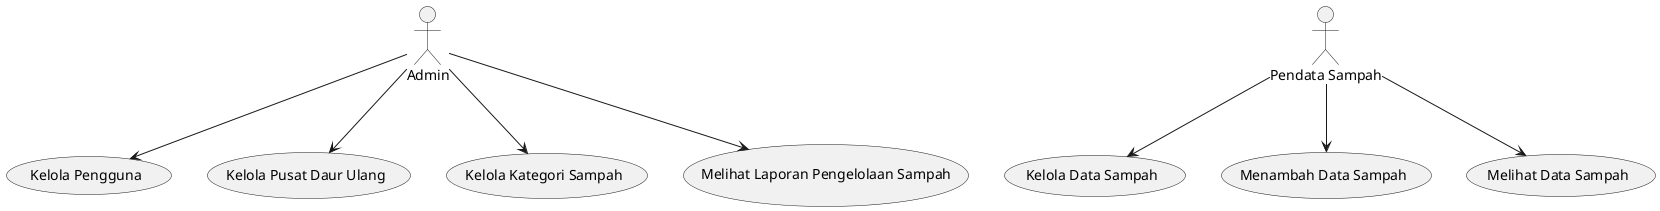 @startuml
actor Admin
actor "Pendata Sampah" as PendataSampah

usecase "Kelola Pengguna" as UC1
usecase "Kelola Pusat Daur Ulang" as UC2
usecase "Kelola Kategori Sampah" as UC3
usecase "Kelola Data Sampah" as UC4
usecase "Melihat Laporan Pengelolaan Sampah" as UC5
usecase "Menambah Data Sampah" as UC6
usecase "Melihat Data Sampah" as UC7

Admin --> UC1
Admin --> UC2
Admin --> UC3
Admin --> UC5

PendataSampah --> UC4
PendataSampah --> UC6
PendataSampah --> UC7

@enduml
